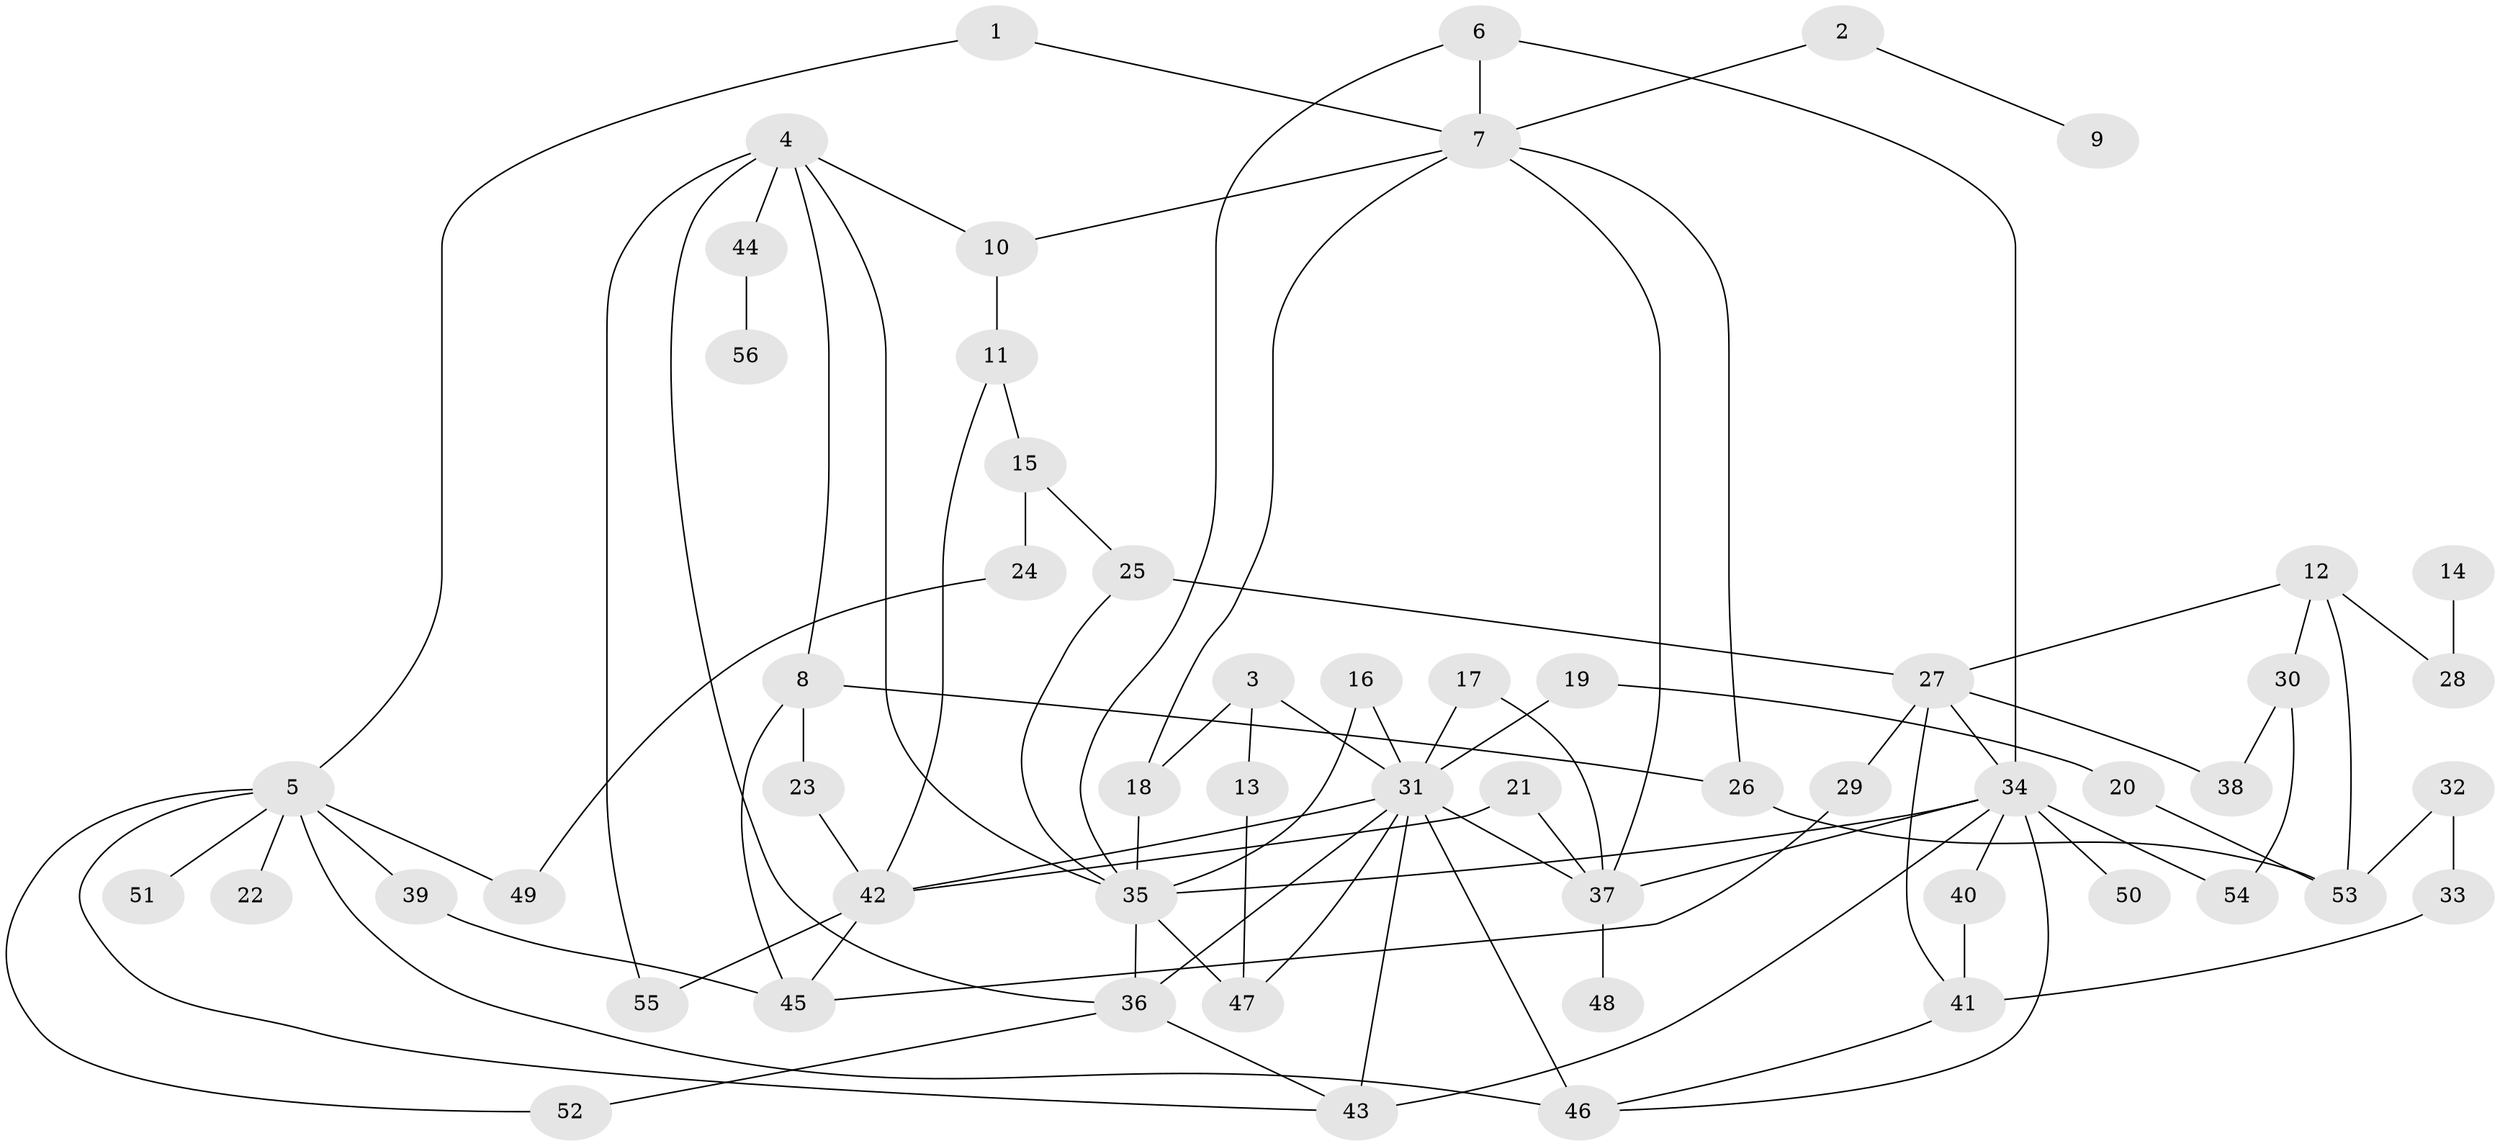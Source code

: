 // original degree distribution, {6: 0.018018018018018018, 5: 0.06306306306306306, 2: 0.3063063063063063, 11: 0.009009009009009009, 3: 0.1981981981981982, 4: 0.13513513513513514, 7: 0.018018018018018018, 1: 0.25225225225225223}
// Generated by graph-tools (version 1.1) at 2025/49/03/09/25 03:49:25]
// undirected, 56 vertices, 90 edges
graph export_dot {
graph [start="1"]
  node [color=gray90,style=filled];
  1;
  2;
  3;
  4;
  5;
  6;
  7;
  8;
  9;
  10;
  11;
  12;
  13;
  14;
  15;
  16;
  17;
  18;
  19;
  20;
  21;
  22;
  23;
  24;
  25;
  26;
  27;
  28;
  29;
  30;
  31;
  32;
  33;
  34;
  35;
  36;
  37;
  38;
  39;
  40;
  41;
  42;
  43;
  44;
  45;
  46;
  47;
  48;
  49;
  50;
  51;
  52;
  53;
  54;
  55;
  56;
  1 -- 5 [weight=1.0];
  1 -- 7 [weight=1.0];
  2 -- 7 [weight=1.0];
  2 -- 9 [weight=1.0];
  3 -- 13 [weight=1.0];
  3 -- 18 [weight=1.0];
  3 -- 31 [weight=1.0];
  4 -- 8 [weight=1.0];
  4 -- 10 [weight=1.0];
  4 -- 35 [weight=1.0];
  4 -- 36 [weight=1.0];
  4 -- 44 [weight=1.0];
  4 -- 55 [weight=1.0];
  5 -- 22 [weight=1.0];
  5 -- 39 [weight=1.0];
  5 -- 43 [weight=1.0];
  5 -- 46 [weight=1.0];
  5 -- 49 [weight=1.0];
  5 -- 51 [weight=1.0];
  5 -- 52 [weight=1.0];
  6 -- 7 [weight=1.0];
  6 -- 34 [weight=1.0];
  6 -- 35 [weight=1.0];
  7 -- 10 [weight=1.0];
  7 -- 18 [weight=1.0];
  7 -- 26 [weight=1.0];
  7 -- 37 [weight=1.0];
  8 -- 23 [weight=1.0];
  8 -- 26 [weight=1.0];
  8 -- 45 [weight=1.0];
  10 -- 11 [weight=1.0];
  11 -- 15 [weight=1.0];
  11 -- 42 [weight=1.0];
  12 -- 27 [weight=1.0];
  12 -- 28 [weight=1.0];
  12 -- 30 [weight=1.0];
  12 -- 53 [weight=1.0];
  13 -- 47 [weight=1.0];
  14 -- 28 [weight=1.0];
  15 -- 24 [weight=1.0];
  15 -- 25 [weight=1.0];
  16 -- 31 [weight=1.0];
  16 -- 35 [weight=1.0];
  17 -- 31 [weight=1.0];
  17 -- 37 [weight=1.0];
  18 -- 35 [weight=1.0];
  19 -- 20 [weight=1.0];
  19 -- 31 [weight=1.0];
  20 -- 53 [weight=1.0];
  21 -- 37 [weight=1.0];
  21 -- 42 [weight=1.0];
  23 -- 42 [weight=1.0];
  24 -- 49 [weight=1.0];
  25 -- 27 [weight=1.0];
  25 -- 35 [weight=1.0];
  26 -- 53 [weight=1.0];
  27 -- 29 [weight=1.0];
  27 -- 34 [weight=1.0];
  27 -- 38 [weight=1.0];
  27 -- 41 [weight=1.0];
  29 -- 45 [weight=1.0];
  30 -- 38 [weight=1.0];
  30 -- 54 [weight=1.0];
  31 -- 36 [weight=1.0];
  31 -- 37 [weight=1.0];
  31 -- 42 [weight=1.0];
  31 -- 43 [weight=1.0];
  31 -- 46 [weight=1.0];
  31 -- 47 [weight=1.0];
  32 -- 33 [weight=1.0];
  32 -- 53 [weight=1.0];
  33 -- 41 [weight=1.0];
  34 -- 35 [weight=1.0];
  34 -- 37 [weight=1.0];
  34 -- 40 [weight=1.0];
  34 -- 43 [weight=1.0];
  34 -- 46 [weight=1.0];
  34 -- 50 [weight=2.0];
  34 -- 54 [weight=1.0];
  35 -- 36 [weight=1.0];
  35 -- 47 [weight=1.0];
  36 -- 43 [weight=1.0];
  36 -- 52 [weight=1.0];
  37 -- 48 [weight=1.0];
  39 -- 45 [weight=1.0];
  40 -- 41 [weight=1.0];
  41 -- 46 [weight=1.0];
  42 -- 45 [weight=1.0];
  42 -- 55 [weight=1.0];
  44 -- 56 [weight=1.0];
}
